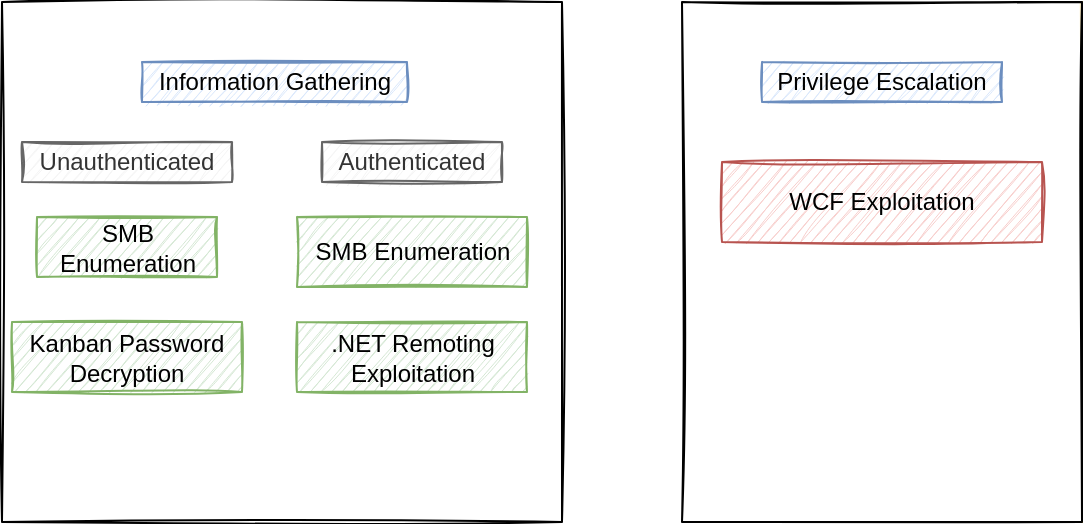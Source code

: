 <mxfile version="14.6.6" type="device"><diagram id="VQJLcb03J9cc_0RmlfgN" name="Page-1"><mxGraphModel dx="868" dy="488" grid="1" gridSize="10" guides="1" tooltips="1" connect="1" arrows="1" fold="1" page="1" pageScale="1" pageWidth="850" pageHeight="1100" math="0" shadow="0"><root><mxCell id="0"/><mxCell id="1" parent="0"/><mxCell id="QHVISMD7rNsRDA-Nq2bj-33" value="" style="group;fillColor=#fff2cc;strokeColor=#d6b656;container=0;" parent="1" vertex="1" connectable="0"><mxGeometry x="510" y="40" width="200" height="260" as="geometry"/></mxCell><mxCell id="QHVISMD7rNsRDA-Nq2bj-26" value="" style="rounded=0;whiteSpace=wrap;html=1;sketch=1;strokeColor=#000000;" parent="1" vertex="1"><mxGeometry x="510" y="40" width="200" height="260" as="geometry"/></mxCell><mxCell id="QHVISMD7rNsRDA-Nq2bj-17" value="Privilege Escalation" style="text;html=1;fillColor=#dae8fc;align=center;verticalAlign=middle;whiteSpace=wrap;rounded=0;sketch=1;strokeColor=#6c8ebf;" parent="1" vertex="1"><mxGeometry x="550" y="70" width="120" height="20" as="geometry"/></mxCell><mxCell id="QHVISMD7rNsRDA-Nq2bj-21" value="WCF Exploitation" style="text;html=1;fillColor=#f8cecc;align=center;verticalAlign=middle;whiteSpace=wrap;rounded=0;sketch=1;strokeColor=#b85450;" parent="1" vertex="1"><mxGeometry x="530" y="120" width="160" height="40" as="geometry"/></mxCell><mxCell id="QHVISMD7rNsRDA-Nq2bj-24" value="" style="rounded=0;whiteSpace=wrap;html=1;sketch=1;strokeColor=#000000;" parent="1" vertex="1"><mxGeometry x="170" y="40" width="280" height="260" as="geometry"/></mxCell><mxCell id="QHVISMD7rNsRDA-Nq2bj-7" value="Unauthenticated" style="text;html=1;fillColor=#f5f5f5;align=center;verticalAlign=middle;whiteSpace=wrap;rounded=0;sketch=1;strokeColor=#666666;fontColor=#333333;" parent="1" vertex="1"><mxGeometry x="180" y="110" width="105" height="20" as="geometry"/></mxCell><mxCell id="QHVISMD7rNsRDA-Nq2bj-8" value="SMB Enumeration" style="text;html=1;fillColor=#d5e8d4;align=center;verticalAlign=middle;whiteSpace=wrap;rounded=0;sketch=1;strokeColor=#82b366;" parent="1" vertex="1"><mxGeometry x="187.5" y="147.5" width="90" height="30" as="geometry"/></mxCell><mxCell id="QHVISMD7rNsRDA-Nq2bj-10" style="edgeStyle=orthogonalEdgeStyle;rounded=0;orthogonalLoop=1;jettySize=auto;html=1;exitX=0.5;exitY=1;exitDx=0;exitDy=0;" parent="1" source="QHVISMD7rNsRDA-Nq2bj-8" target="QHVISMD7rNsRDA-Nq2bj-8" edge="1"><mxGeometry relative="1" as="geometry"/></mxCell><mxCell id="QHVISMD7rNsRDA-Nq2bj-12" value="Authenticated" style="text;html=1;fillColor=#f5f5f5;align=center;verticalAlign=middle;whiteSpace=wrap;rounded=0;sketch=1;strokeColor=#666666;fontColor=#333333;" parent="1" vertex="1"><mxGeometry x="330" y="110" width="90" height="20" as="geometry"/></mxCell><mxCell id="QHVISMD7rNsRDA-Nq2bj-13" value="Kanban Password Decryption" style="text;html=1;fillColor=#d5e8d4;align=center;verticalAlign=middle;whiteSpace=wrap;rounded=0;sketch=1;strokeColor=#82b366;" parent="1" vertex="1"><mxGeometry x="175" y="200" width="115" height="35" as="geometry"/></mxCell><mxCell id="QHVISMD7rNsRDA-Nq2bj-15" value="Information Gathering" style="text;html=1;fillColor=#dae8fc;align=center;verticalAlign=middle;whiteSpace=wrap;rounded=0;sketch=1;strokeColor=#6c8ebf;" parent="1" vertex="1"><mxGeometry x="240" y="70" width="132.5" height="20" as="geometry"/></mxCell><mxCell id="_zoxBlmZ3d-O7NKY93Gh-1" value="SMB Enumeration" style="text;html=1;fillColor=#d5e8d4;align=center;verticalAlign=middle;whiteSpace=wrap;rounded=0;sketch=1;strokeColor=#82b366;" vertex="1" parent="1"><mxGeometry x="317.5" y="147.5" width="115" height="35" as="geometry"/></mxCell><mxCell id="_zoxBlmZ3d-O7NKY93Gh-2" value=".NET Remoting Exploitation" style="text;html=1;fillColor=#d5e8d4;align=center;verticalAlign=middle;whiteSpace=wrap;rounded=0;sketch=1;strokeColor=#82b366;" vertex="1" parent="1"><mxGeometry x="317.5" y="200" width="115" height="35" as="geometry"/></mxCell></root></mxGraphModel></diagram></mxfile>